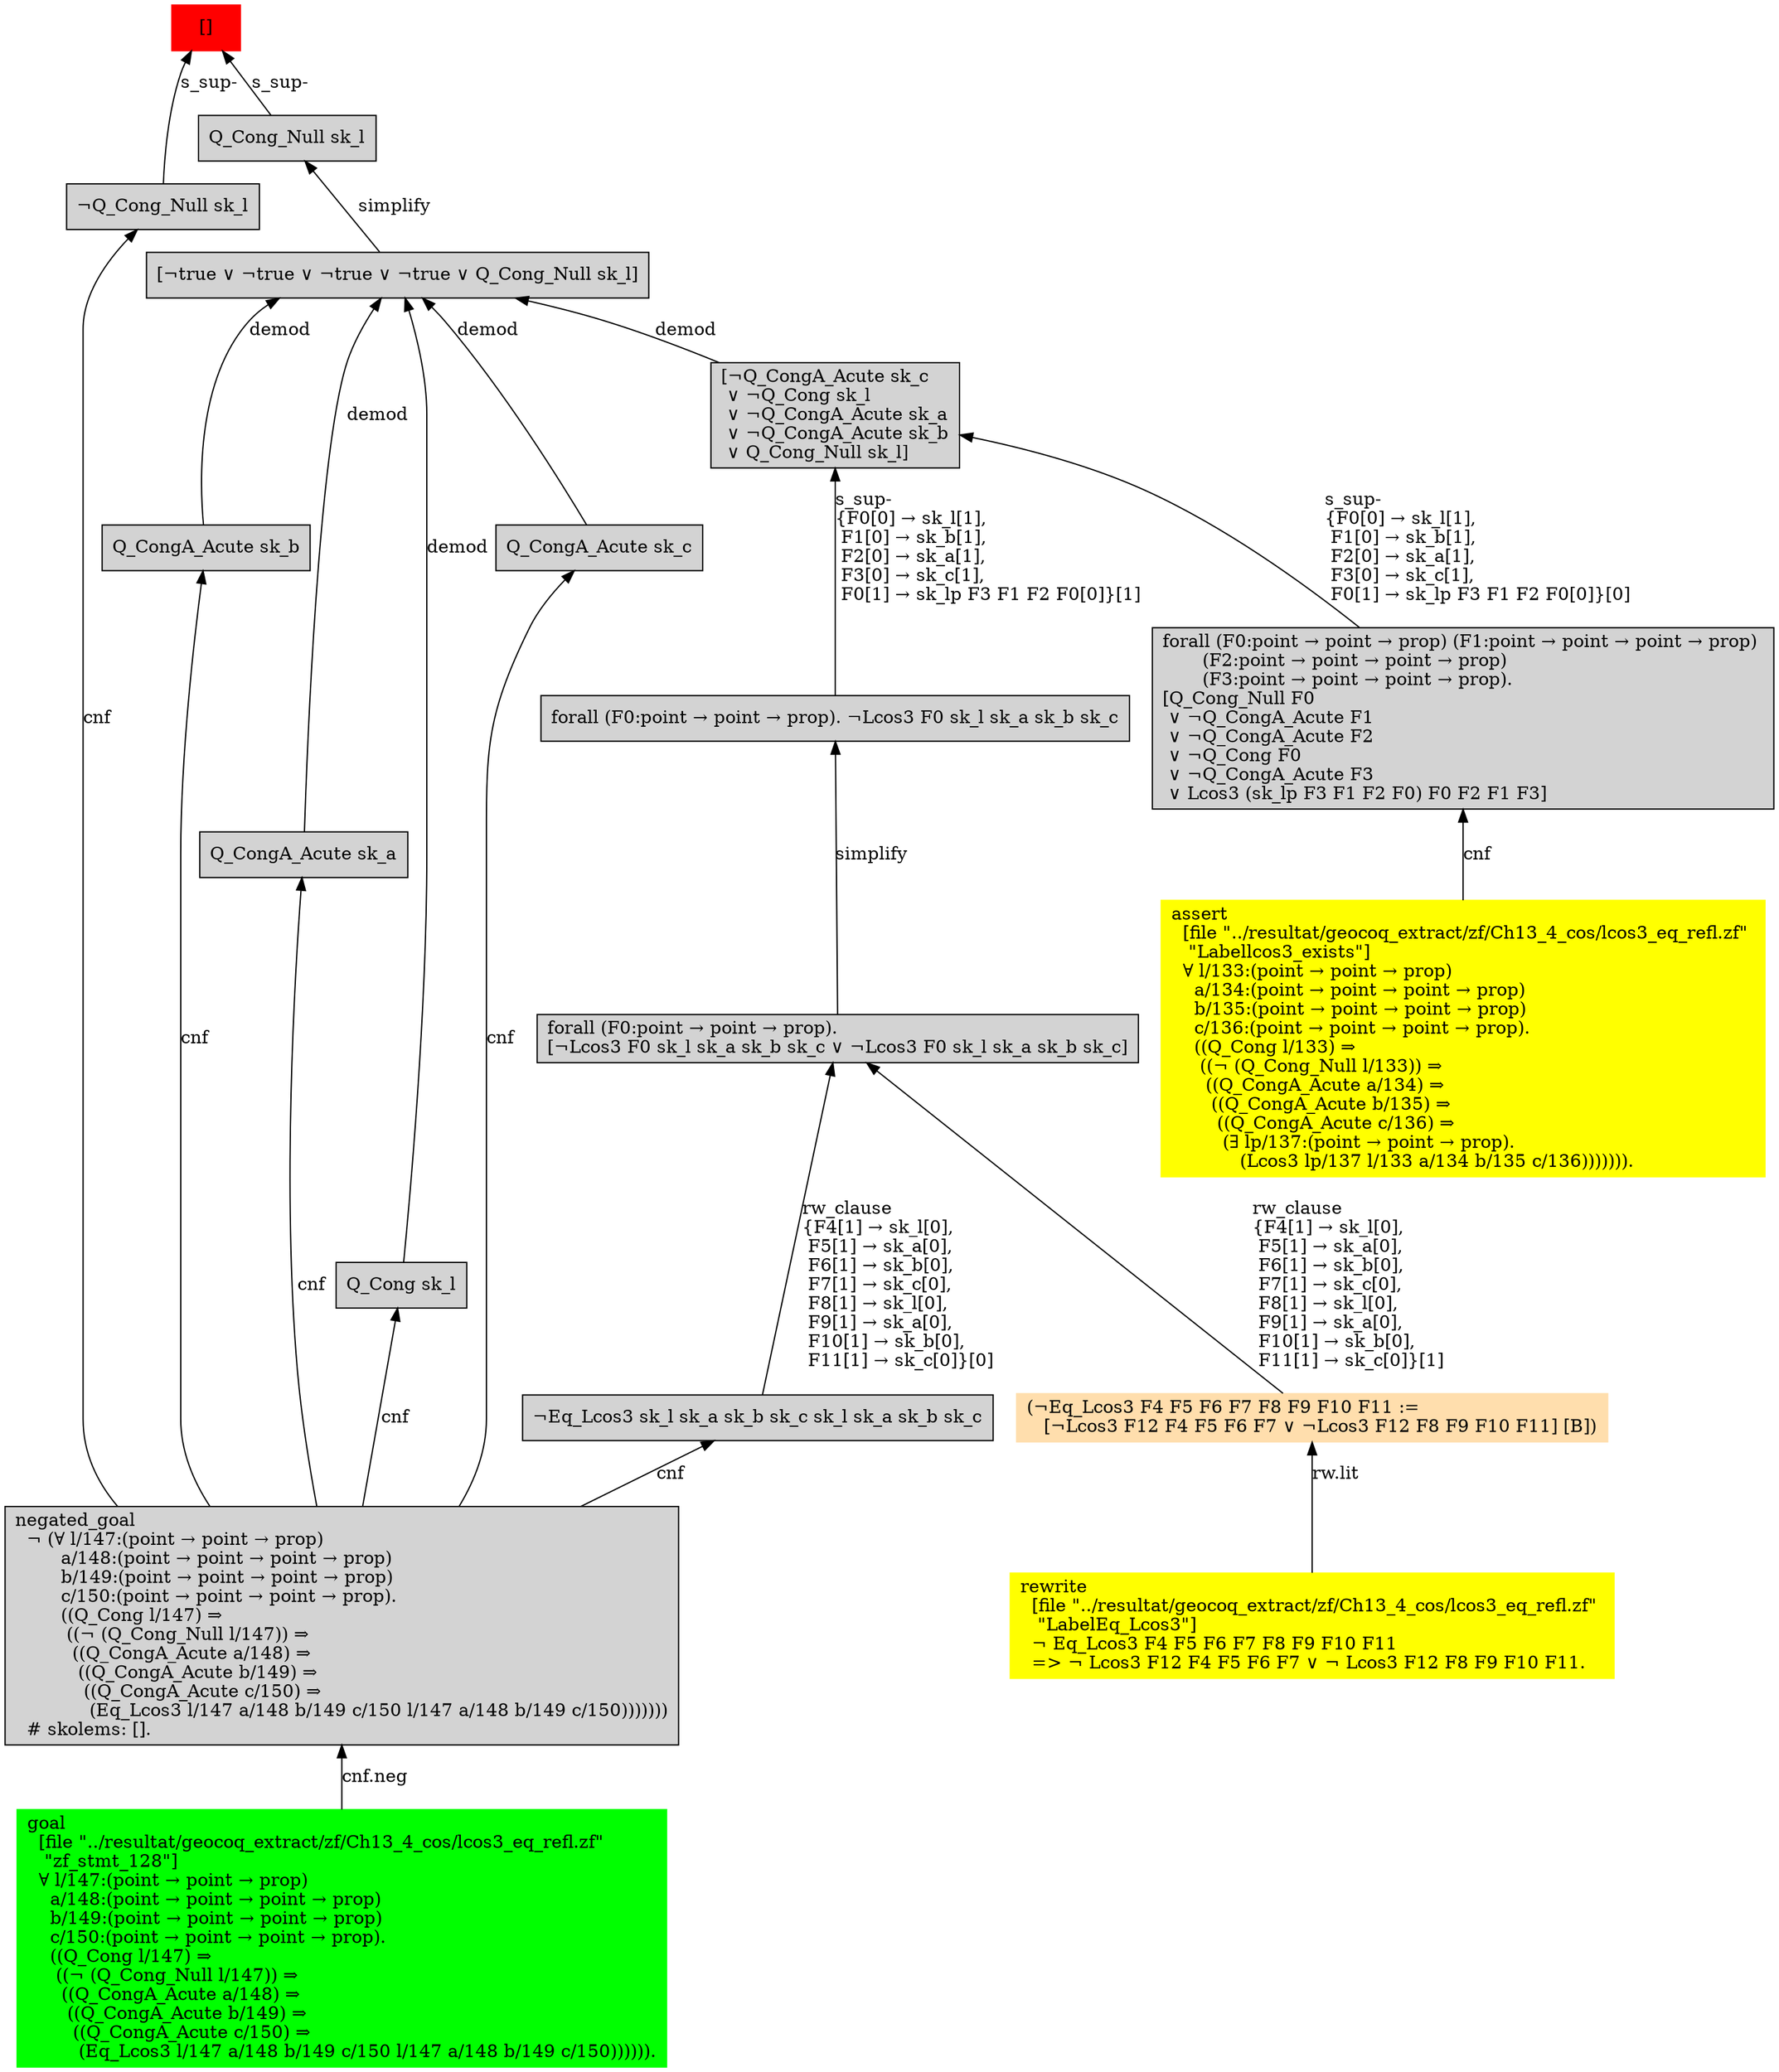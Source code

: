 digraph "unsat_graph" {
  vertex_0 [color=red, label="[]", shape=box, style=filled];
  vertex_0 -> vertex_1 [label="s_sup-\l", dir="back"];
  vertex_1 [shape=box, label="¬Q_Cong_Null sk_l\l", style=filled];
  vertex_1 -> vertex_2 [label="cnf", dir="back"];
  vertex_2 [shape=box, label="negated_goal\l  ¬ (∀ l/147:(point → point → prop) \l        a/148:(point → point → point → prop) \l        b/149:(point → point → point → prop) \l        c/150:(point → point → point → prop).\l        ((Q_Cong l/147) ⇒\l         ((¬ (Q_Cong_Null l/147)) ⇒\l          ((Q_CongA_Acute a/148) ⇒\l           ((Q_CongA_Acute b/149) ⇒\l            ((Q_CongA_Acute c/150) ⇒\l             (Eq_Lcos3 l/147 a/148 b/149 c/150 l/147 a/148 b/149 c/150)))))))\l  # skolems: [].\l", style=filled];
  vertex_2 -> vertex_3 [label="cnf.neg", dir="back"];
  vertex_3 [color=green, shape=box, label="goal\l  [file \"../resultat/geocoq_extract/zf/Ch13_4_cos/lcos3_eq_refl.zf\" \l   \"zf_stmt_128\"]\l  ∀ l/147:(point → point → prop) \l    a/148:(point → point → point → prop) \l    b/149:(point → point → point → prop) \l    c/150:(point → point → point → prop).\l    ((Q_Cong l/147) ⇒\l     ((¬ (Q_Cong_Null l/147)) ⇒\l      ((Q_CongA_Acute a/148) ⇒\l       ((Q_CongA_Acute b/149) ⇒\l        ((Q_CongA_Acute c/150) ⇒\l         (Eq_Lcos3 l/147 a/148 b/149 c/150 l/147 a/148 b/149 c/150)))))).\l", style=filled];
  vertex_0 -> vertex_4 [label="s_sup-\l", dir="back"];
  vertex_4 [shape=box, label="Q_Cong_Null sk_l\l", style=filled];
  vertex_4 -> vertex_5 [label="simplify", dir="back"];
  vertex_5 [shape=box, label="[¬true ∨ ¬true ∨ ¬true ∨ ¬true ∨ Q_Cong_Null sk_l]\l", style=filled];
  vertex_5 -> vertex_6 [label="demod", dir="back"];
  vertex_6 [shape=box, label="Q_CongA_Acute sk_b\l", style=filled];
  vertex_6 -> vertex_2 [label="cnf", dir="back"];
  vertex_5 -> vertex_7 [label="demod", dir="back"];
  vertex_7 [shape=box, label="Q_CongA_Acute sk_a\l", style=filled];
  vertex_7 -> vertex_2 [label="cnf", dir="back"];
  vertex_5 -> vertex_8 [label="demod", dir="back"];
  vertex_8 [shape=box, label="Q_Cong sk_l\l", style=filled];
  vertex_8 -> vertex_2 [label="cnf", dir="back"];
  vertex_5 -> vertex_9 [label="demod", dir="back"];
  vertex_9 [shape=box, label="Q_CongA_Acute sk_c\l", style=filled];
  vertex_9 -> vertex_2 [label="cnf", dir="back"];
  vertex_5 -> vertex_10 [label="demod", dir="back"];
  vertex_10 [shape=box, label="[¬Q_CongA_Acute sk_c\l ∨ ¬Q_Cong sk_l\l ∨ ¬Q_CongA_Acute sk_a\l ∨ ¬Q_CongA_Acute sk_b\l ∨ Q_Cong_Null sk_l]\l", style=filled];
  vertex_10 -> vertex_11 [label="s_sup-\l\{F0[0] → sk_l[1], \l F1[0] → sk_b[1], \l F2[0] → sk_a[1], \l F3[0] → sk_c[1], \l F0[1] → sk_lp F3 F1 F2 F0[0]\}[1]\l", dir="back"];
  vertex_11 [shape=box, label="forall (F0:point → point → prop). ¬Lcos3 F0 sk_l sk_a sk_b sk_c\l", style=filled];
  vertex_11 -> vertex_12 [label="simplify", dir="back"];
  vertex_12 [shape=box, label="forall (F0:point → point → prop).\l[¬Lcos3 F0 sk_l sk_a sk_b sk_c ∨ ¬Lcos3 F0 sk_l sk_a sk_b sk_c]\l", style=filled];
  vertex_12 -> vertex_13 [label="rw_clause\l\{F4[1] → sk_l[0], \l F5[1] → sk_a[0], \l F6[1] → sk_b[0], \l F7[1] → sk_c[0], \l F8[1] → sk_l[0], \l F9[1] → sk_a[0], \l F10[1] → sk_b[0], \l F11[1] → sk_c[0]\}[1]\l", dir="back"];
  vertex_13 [color=navajowhite, shape=box, label="(¬Eq_Lcos3 F4 F5 F6 F7 F8 F9 F10 F11 :=\l   [¬Lcos3 F12 F4 F5 F6 F7 ∨ ¬Lcos3 F12 F8 F9 F10 F11] [B])\l", style=filled];
  vertex_13 -> vertex_14 [label="rw.lit", dir="back"];
  vertex_14 [color=yellow, shape=box, label="rewrite\l  [file \"../resultat/geocoq_extract/zf/Ch13_4_cos/lcos3_eq_refl.zf\" \l   \"LabelEq_Lcos3\"]\l  ¬ Eq_Lcos3 F4 F5 F6 F7 F8 F9 F10 F11\l  =\> ¬ Lcos3 F12 F4 F5 F6 F7 ∨ ¬ Lcos3 F12 F8 F9 F10 F11.\l", style=filled];
  vertex_12 -> vertex_15 [label="rw_clause\l\{F4[1] → sk_l[0], \l F5[1] → sk_a[0], \l F6[1] → sk_b[0], \l F7[1] → sk_c[0], \l F8[1] → sk_l[0], \l F9[1] → sk_a[0], \l F10[1] → sk_b[0], \l F11[1] → sk_c[0]\}[0]\l", dir="back"];
  vertex_15 [shape=box, label="¬Eq_Lcos3 sk_l sk_a sk_b sk_c sk_l sk_a sk_b sk_c\l", style=filled];
  vertex_15 -> vertex_2 [label="cnf", dir="back"];
  vertex_10 -> vertex_16 [label="s_sup-\l\{F0[0] → sk_l[1], \l F1[0] → sk_b[1], \l F2[0] → sk_a[1], \l F3[0] → sk_c[1], \l F0[1] → sk_lp F3 F1 F2 F0[0]\}[0]\l", dir="back"];
  vertex_16 [shape=box, label="forall (F0:point → point → prop) (F1:point → point → point → prop) \l       (F2:point → point → point → prop) \l       (F3:point → point → point → prop).\l[Q_Cong_Null F0\l ∨ ¬Q_CongA_Acute F1\l ∨ ¬Q_CongA_Acute F2\l ∨ ¬Q_Cong F0\l ∨ ¬Q_CongA_Acute F3\l ∨ Lcos3 (sk_lp F3 F1 F2 F0) F0 F2 F1 F3]\l", style=filled];
  vertex_16 -> vertex_17 [label="cnf", dir="back"];
  vertex_17 [color=yellow, shape=box, label="assert\l  [file \"../resultat/geocoq_extract/zf/Ch13_4_cos/lcos3_eq_refl.zf\" \l   \"Labellcos3_exists\"]\l  ∀ l/133:(point → point → prop) \l    a/134:(point → point → point → prop) \l    b/135:(point → point → point → prop) \l    c/136:(point → point → point → prop).\l    ((Q_Cong l/133) ⇒\l     ((¬ (Q_Cong_Null l/133)) ⇒\l      ((Q_CongA_Acute a/134) ⇒\l       ((Q_CongA_Acute b/135) ⇒\l        ((Q_CongA_Acute c/136) ⇒\l         (∃ lp/137:(point → point → prop).\l            (Lcos3 lp/137 l/133 a/134 b/135 c/136))))))).\l", style=filled];
  }


